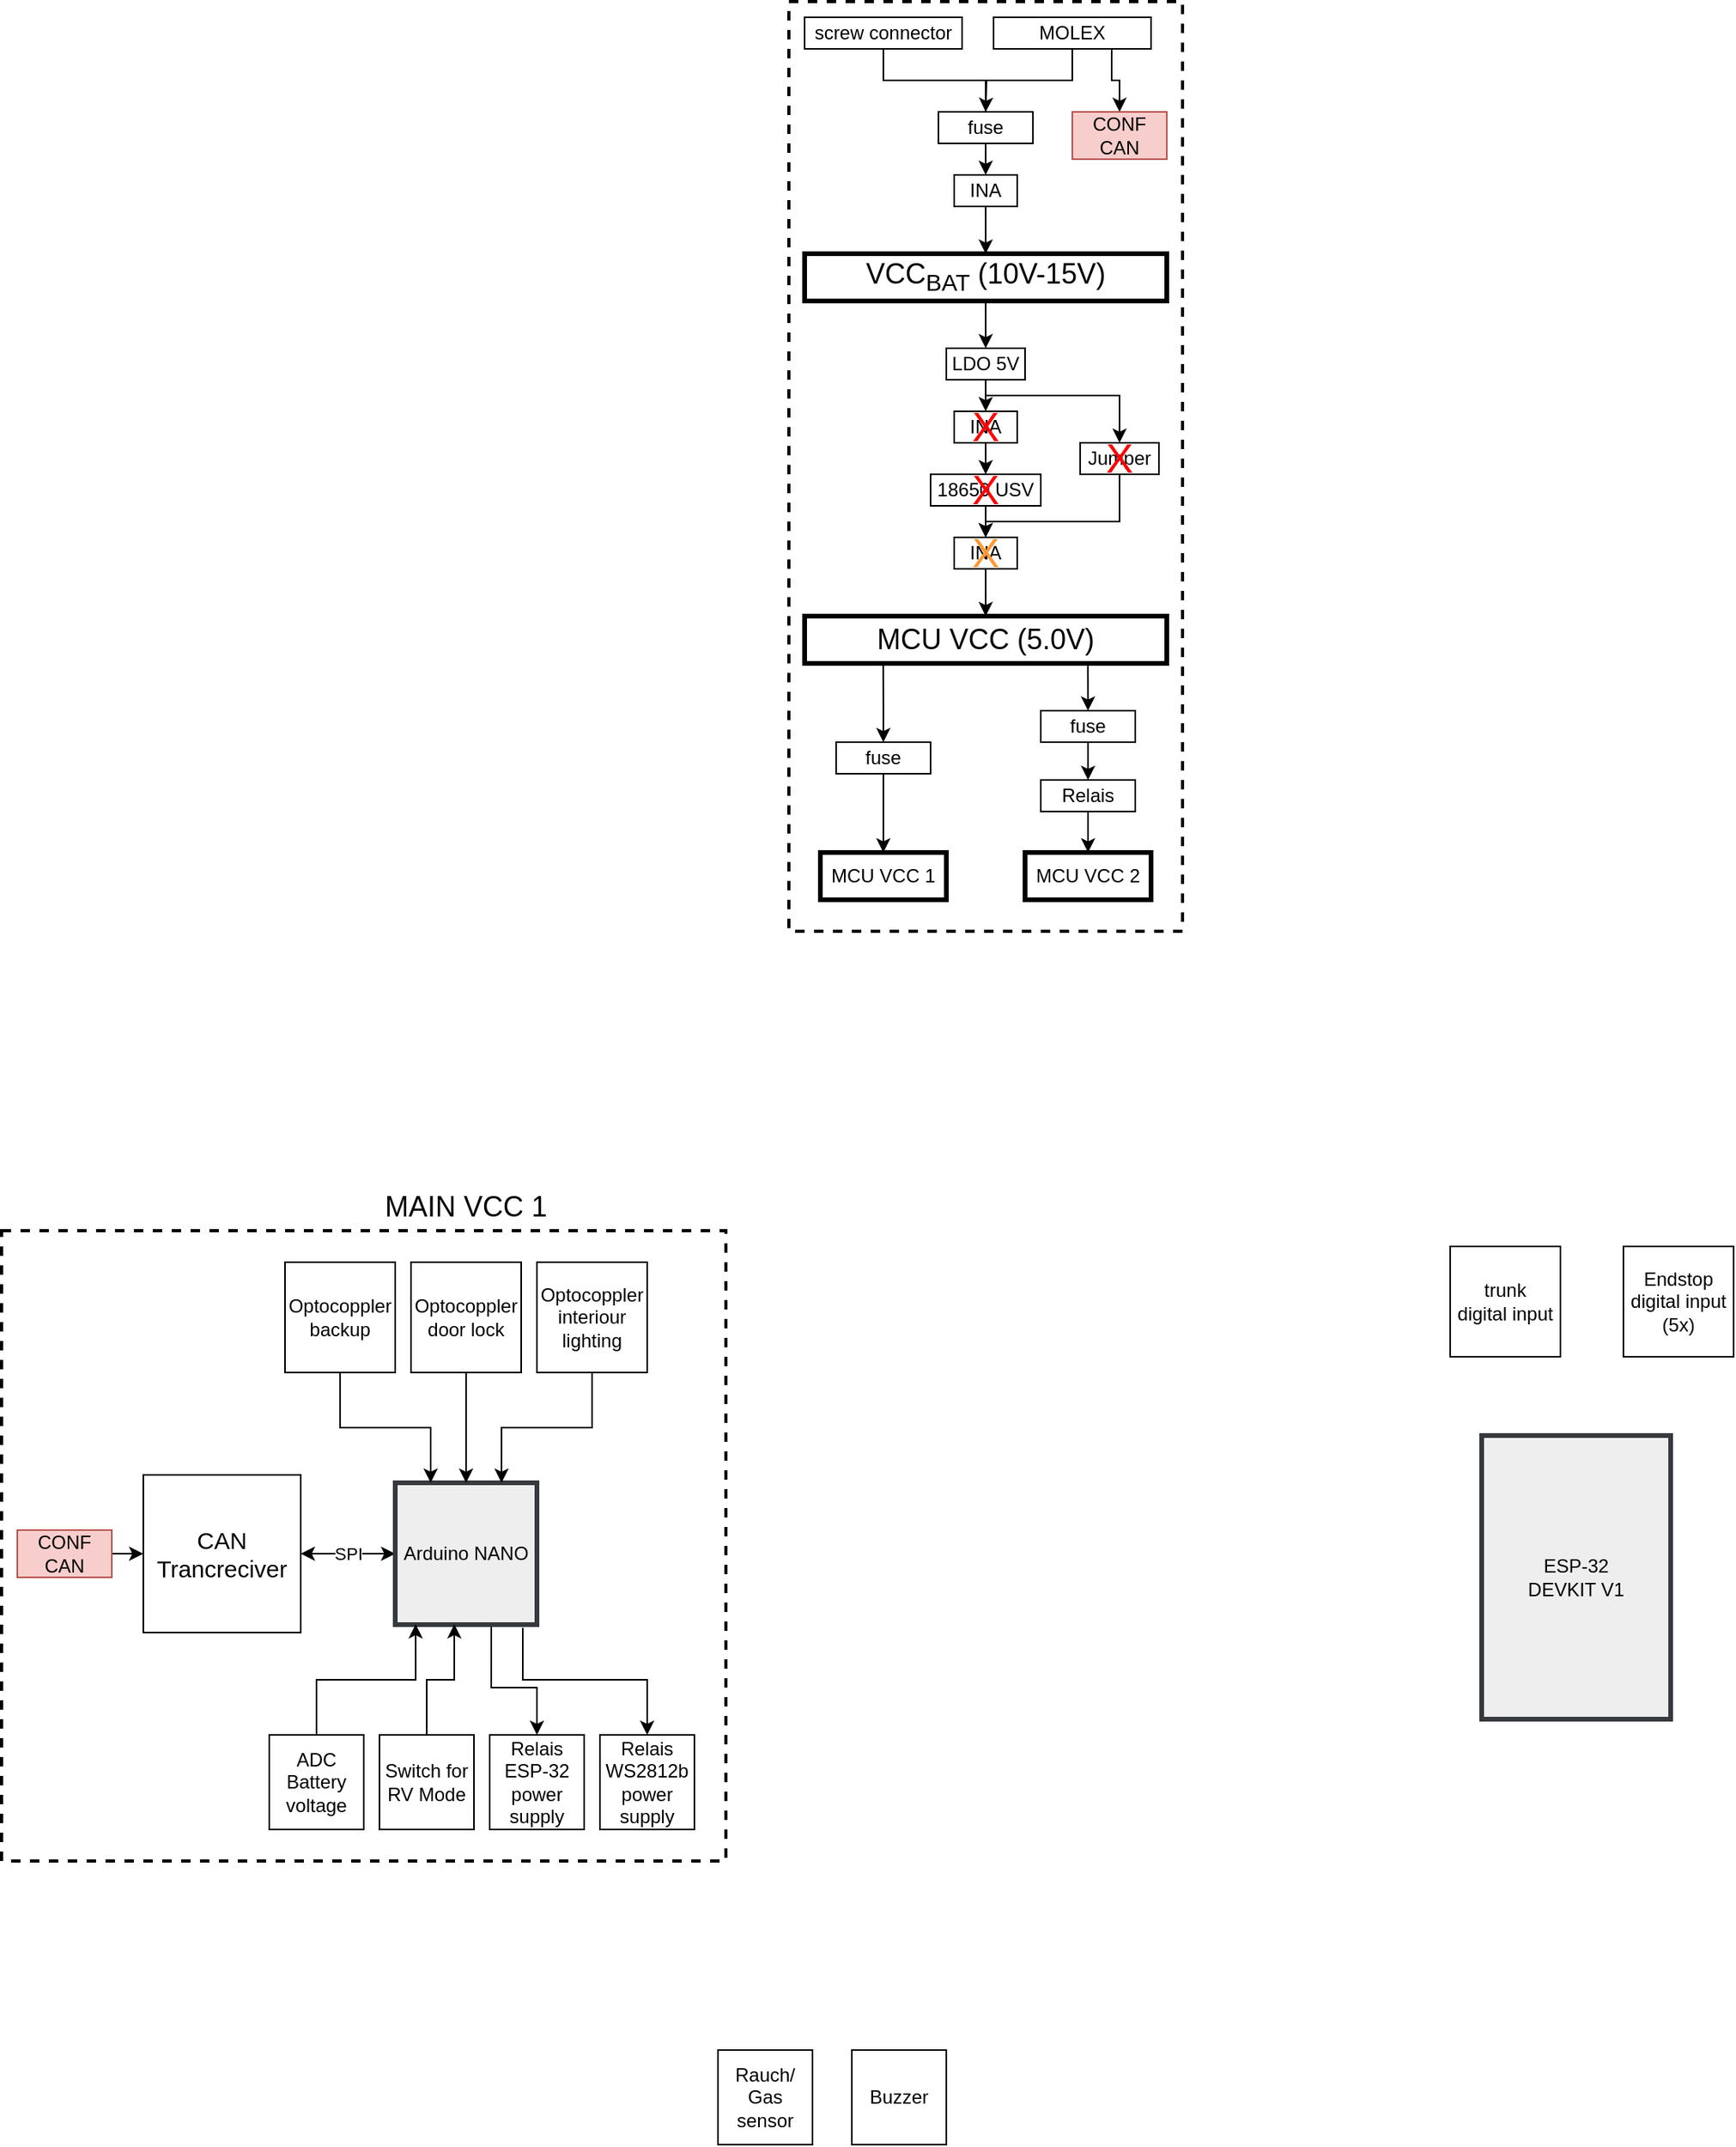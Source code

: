 <mxfile version="15.4.0" type="device"><diagram id="4b2EHveCRg7qtMMWKrIu" name="Page-1"><mxGraphModel dx="1389" dy="1628" grid="1" gridSize="10" guides="1" tooltips="1" connect="1" arrows="1" fold="1" page="1" pageScale="1" pageWidth="850" pageHeight="1100" math="0" shadow="0"><root><mxCell id="0"/><mxCell id="1" parent="0"/><mxCell id="3DQDU3sl3tYUoWNnXIDJ-59" value="" style="rounded=0;whiteSpace=wrap;html=1;dashed=1;strokeWidth=2;fillColor=none;" parent="1" vertex="1"><mxGeometry x="150" y="-630" width="250" height="590" as="geometry"/></mxCell><mxCell id="3DQDU3sl3tYUoWNnXIDJ-29" value="" style="rounded=0;whiteSpace=wrap;html=1;dashed=1;strokeWidth=2;fillColor=none;" parent="1" vertex="1"><mxGeometry x="-350" y="150" width="460" height="400" as="geometry"/></mxCell><mxCell id="MoELpxecewvGqeFs6RlD-1" value="ESP-32&lt;br&gt;DEVKIT V1" style="rounded=0;whiteSpace=wrap;html=1;strokeWidth=3;fillColor=#eeeeee;strokeColor=#36393d;" parent="1" vertex="1"><mxGeometry x="590" y="280" width="120" height="180" as="geometry"/></mxCell><mxCell id="1RiHzevST-ezmYe5bsRt-1" value="SPI" style="edgeStyle=orthogonalEdgeStyle;rounded=0;orthogonalLoop=1;jettySize=auto;html=1;exitX=0;exitY=0.5;exitDx=0;exitDy=0;entryX=1;entryY=0.5;entryDx=0;entryDy=0;startArrow=classic;startFill=1;" edge="1" parent="1" source="MoELpxecewvGqeFs6RlD-2" target="w-8rNrdx5RxBNiYITYcS-1"><mxGeometry relative="1" as="geometry"/></mxCell><mxCell id="MoELpxecewvGqeFs6RlD-2" value="Arduino NANO" style="rounded=0;whiteSpace=wrap;html=1;fillColor=#eeeeee;strokeColor=#36393d;strokeWidth=3;" parent="1" vertex="1"><mxGeometry x="-100" y="310" width="90" height="90" as="geometry"/></mxCell><mxCell id="3DQDU3sl3tYUoWNnXIDJ-4" style="edgeStyle=orthogonalEdgeStyle;rounded=0;orthogonalLoop=1;jettySize=auto;html=1;exitX=0.5;exitY=1;exitDx=0;exitDy=0;entryX=0.75;entryY=0;entryDx=0;entryDy=0;" parent="1" source="xBJoPVadhMb1XCBxMC2_-1" target="MoELpxecewvGqeFs6RlD-2" edge="1"><mxGeometry relative="1" as="geometry"/></mxCell><mxCell id="xBJoPVadhMb1XCBxMC2_-1" value="Optocoppler interiour lighting" style="rounded=0;whiteSpace=wrap;html=1;" parent="1" vertex="1"><mxGeometry x="-10" y="170" width="70" height="70" as="geometry"/></mxCell><mxCell id="3DQDU3sl3tYUoWNnXIDJ-5" style="edgeStyle=orthogonalEdgeStyle;rounded=0;orthogonalLoop=1;jettySize=auto;html=1;exitX=0.5;exitY=1;exitDx=0;exitDy=0;entryX=0.5;entryY=0;entryDx=0;entryDy=0;" parent="1" source="3DQDU3sl3tYUoWNnXIDJ-1" target="MoELpxecewvGqeFs6RlD-2" edge="1"><mxGeometry relative="1" as="geometry"/></mxCell><mxCell id="3DQDU3sl3tYUoWNnXIDJ-1" value="Optocoppler door lock" style="rounded=0;whiteSpace=wrap;html=1;" parent="1" vertex="1"><mxGeometry x="-90" y="170" width="70" height="70" as="geometry"/></mxCell><mxCell id="3DQDU3sl3tYUoWNnXIDJ-6" style="edgeStyle=orthogonalEdgeStyle;rounded=0;orthogonalLoop=1;jettySize=auto;html=1;exitX=0.5;exitY=1;exitDx=0;exitDy=0;entryX=0.25;entryY=0;entryDx=0;entryDy=0;" parent="1" source="3DQDU3sl3tYUoWNnXIDJ-2" target="MoELpxecewvGqeFs6RlD-2" edge="1"><mxGeometry relative="1" as="geometry"/></mxCell><mxCell id="3DQDU3sl3tYUoWNnXIDJ-2" value="Optocoppler backup" style="rounded=0;whiteSpace=wrap;html=1;" parent="1" vertex="1"><mxGeometry x="-170" y="170" width="70" height="70" as="geometry"/></mxCell><mxCell id="3DQDU3sl3tYUoWNnXIDJ-3" value="trunk&lt;br&gt;digital input" style="rounded=0;whiteSpace=wrap;html=1;" parent="1" vertex="1"><mxGeometry x="570" y="160" width="70" height="70" as="geometry"/></mxCell><mxCell id="3DQDU3sl3tYUoWNnXIDJ-65" style="edgeStyle=orthogonalEdgeStyle;rounded=0;orthogonalLoop=1;jettySize=auto;html=1;exitX=0.5;exitY=0;exitDx=0;exitDy=0;entryX=0.144;entryY=0.997;entryDx=0;entryDy=0;entryPerimeter=0;startArrow=none;startFill=0;endArrow=classic;endFill=1;" parent="1" source="3DQDU3sl3tYUoWNnXIDJ-7" target="MoELpxecewvGqeFs6RlD-2" edge="1"><mxGeometry relative="1" as="geometry"/></mxCell><mxCell id="3DQDU3sl3tYUoWNnXIDJ-7" value="ADC&lt;br&gt;Battery voltage" style="rounded=0;whiteSpace=wrap;html=1;" parent="1" vertex="1"><mxGeometry x="-180" y="470" width="60" height="60" as="geometry"/></mxCell><mxCell id="3DQDU3sl3tYUoWNnXIDJ-66" style="edgeStyle=orthogonalEdgeStyle;rounded=0;orthogonalLoop=1;jettySize=auto;html=1;exitX=0.5;exitY=0;exitDx=0;exitDy=0;entryX=0.678;entryY=1.016;entryDx=0;entryDy=0;entryPerimeter=0;startArrow=classic;startFill=1;endArrow=none;endFill=0;" parent="1" source="3DQDU3sl3tYUoWNnXIDJ-17" target="MoELpxecewvGqeFs6RlD-2" edge="1"><mxGeometry relative="1" as="geometry"><Array as="points"><mxPoint x="-10" y="440"/><mxPoint x="-39" y="440"/></Array></mxGeometry></mxCell><mxCell id="3DQDU3sl3tYUoWNnXIDJ-17" value="Relais&lt;br&gt;ESP-32&lt;br&gt;power supply" style="rounded=0;whiteSpace=wrap;html=1;" parent="1" vertex="1"><mxGeometry x="-40" y="470" width="60" height="60" as="geometry"/></mxCell><mxCell id="3DQDU3sl3tYUoWNnXIDJ-64" style="edgeStyle=orthogonalEdgeStyle;rounded=0;orthogonalLoop=1;jettySize=auto;html=1;exitX=0.5;exitY=0;exitDx=0;exitDy=0;entryX=0.9;entryY=1.022;entryDx=0;entryDy=0;entryPerimeter=0;startArrow=classic;startFill=1;endArrow=none;endFill=0;" parent="1" source="3DQDU3sl3tYUoWNnXIDJ-19" target="MoELpxecewvGqeFs6RlD-2" edge="1"><mxGeometry relative="1" as="geometry"/></mxCell><mxCell id="3DQDU3sl3tYUoWNnXIDJ-19" value="Relais&lt;br&gt;WS2812b&lt;br&gt;power supply" style="rounded=0;whiteSpace=wrap;html=1;" parent="1" vertex="1"><mxGeometry x="30" y="470" width="60" height="60" as="geometry"/></mxCell><mxCell id="3DQDU3sl3tYUoWNnXIDJ-31" value="&lt;font style=&quot;font-size: 18px&quot;&gt;MAIN VCC 1&lt;/font&gt;" style="text;html=1;strokeColor=none;fillColor=none;align=center;verticalAlign=middle;whiteSpace=wrap;rounded=0;dashed=1;strokeWidth=3;" parent="1" vertex="1"><mxGeometry x="-125" y="120" width="140" height="30" as="geometry"/></mxCell><mxCell id="3DQDU3sl3tYUoWNnXIDJ-33" value="&lt;span style=&quot;font-size: 18px&quot;&gt;MCU VCC (5.0V)&lt;/span&gt;" style="rounded=0;whiteSpace=wrap;html=1;strokeWidth=3;" parent="1" vertex="1"><mxGeometry x="160" y="-240" width="230" height="30" as="geometry"/></mxCell><mxCell id="3DQDU3sl3tYUoWNnXIDJ-39" style="edgeStyle=orthogonalEdgeStyle;rounded=0;orthogonalLoop=1;jettySize=auto;html=1;exitX=0.5;exitY=0;exitDx=0;exitDy=0;entryX=0.217;entryY=1.044;entryDx=0;entryDy=0;entryPerimeter=0;startArrow=classic;startFill=1;endArrow=none;endFill=0;" parent="1" source="3DQDU3sl3tYUoWNnXIDJ-34" target="3DQDU3sl3tYUoWNnXIDJ-33" edge="1"><mxGeometry relative="1" as="geometry"/></mxCell><mxCell id="3DQDU3sl3tYUoWNnXIDJ-44" style="edgeStyle=orthogonalEdgeStyle;rounded=0;orthogonalLoop=1;jettySize=auto;html=1;exitX=0.5;exitY=1;exitDx=0;exitDy=0;entryX=0.5;entryY=0;entryDx=0;entryDy=0;startArrow=none;startFill=0;endArrow=classic;endFill=1;" parent="1" source="3DQDU3sl3tYUoWNnXIDJ-34" target="3DQDU3sl3tYUoWNnXIDJ-43" edge="1"><mxGeometry relative="1" as="geometry"/></mxCell><mxCell id="3DQDU3sl3tYUoWNnXIDJ-34" value="fuse" style="rounded=0;whiteSpace=wrap;html=1;" parent="1" vertex="1"><mxGeometry x="180" y="-160" width="60" height="20" as="geometry"/></mxCell><mxCell id="3DQDU3sl3tYUoWNnXIDJ-40" style="edgeStyle=orthogonalEdgeStyle;rounded=0;orthogonalLoop=1;jettySize=auto;html=1;exitX=0.5;exitY=0;exitDx=0;exitDy=0;entryX=0.782;entryY=1.052;entryDx=0;entryDy=0;entryPerimeter=0;startArrow=classic;startFill=1;endArrow=none;endFill=0;" parent="1" source="3DQDU3sl3tYUoWNnXIDJ-38" target="3DQDU3sl3tYUoWNnXIDJ-33" edge="1"><mxGeometry relative="1" as="geometry"/></mxCell><mxCell id="3DQDU3sl3tYUoWNnXIDJ-47" value="" style="edgeStyle=orthogonalEdgeStyle;rounded=0;orthogonalLoop=1;jettySize=auto;html=1;startArrow=none;startFill=0;endArrow=classic;endFill=1;" parent="1" source="3DQDU3sl3tYUoWNnXIDJ-38" target="3DQDU3sl3tYUoWNnXIDJ-46" edge="1"><mxGeometry relative="1" as="geometry"/></mxCell><mxCell id="3DQDU3sl3tYUoWNnXIDJ-38" value="fuse" style="rounded=0;whiteSpace=wrap;html=1;" parent="1" vertex="1"><mxGeometry x="310" y="-180" width="60" height="20" as="geometry"/></mxCell><mxCell id="3DQDU3sl3tYUoWNnXIDJ-43" value="MCU VCC 1" style="rounded=0;whiteSpace=wrap;html=1;strokeWidth=3;" parent="1" vertex="1"><mxGeometry x="170" y="-90" width="80" height="30" as="geometry"/></mxCell><mxCell id="3DQDU3sl3tYUoWNnXIDJ-45" value="MCU&amp;nbsp;VCC 2" style="rounded=0;whiteSpace=wrap;html=1;strokeWidth=3;" parent="1" vertex="1"><mxGeometry x="300" y="-90" width="80" height="30" as="geometry"/></mxCell><mxCell id="3DQDU3sl3tYUoWNnXIDJ-48" value="" style="edgeStyle=orthogonalEdgeStyle;rounded=0;orthogonalLoop=1;jettySize=auto;html=1;startArrow=none;startFill=0;endArrow=classic;endFill=1;" parent="1" source="3DQDU3sl3tYUoWNnXIDJ-46" target="3DQDU3sl3tYUoWNnXIDJ-45" edge="1"><mxGeometry relative="1" as="geometry"/></mxCell><mxCell id="3DQDU3sl3tYUoWNnXIDJ-46" value="Relais" style="rounded=0;whiteSpace=wrap;html=1;" parent="1" vertex="1"><mxGeometry x="310" y="-136" width="60" height="20" as="geometry"/></mxCell><mxCell id="3DQDU3sl3tYUoWNnXIDJ-58" style="edgeStyle=orthogonalEdgeStyle;rounded=0;orthogonalLoop=1;jettySize=auto;html=1;exitX=0.5;exitY=1;exitDx=0;exitDy=0;entryX=0.5;entryY=0;entryDx=0;entryDy=0;startArrow=none;startFill=0;endArrow=classic;endFill=1;" parent="1" source="3DQDU3sl3tYUoWNnXIDJ-49" edge="1"><mxGeometry relative="1" as="geometry"><mxPoint x="275" y="-560" as="targetPoint"/></mxGeometry></mxCell><mxCell id="3DQDU3sl3tYUoWNnXIDJ-49" value="screw connector" style="rounded=0;whiteSpace=wrap;html=1;" parent="1" vertex="1"><mxGeometry x="160" y="-620" width="100" height="20" as="geometry"/></mxCell><mxCell id="1RiHzevST-ezmYe5bsRt-3" style="edgeStyle=orthogonalEdgeStyle;rounded=0;orthogonalLoop=1;jettySize=auto;html=1;exitX=0.75;exitY=1;exitDx=0;exitDy=0;entryX=0.5;entryY=0;entryDx=0;entryDy=0;startArrow=none;startFill=0;" edge="1" parent="1" source="3DQDU3sl3tYUoWNnXIDJ-50" target="1RiHzevST-ezmYe5bsRt-2"><mxGeometry relative="1" as="geometry"/></mxCell><mxCell id="3DQDU3sl3tYUoWNnXIDJ-50" value="MOLEX" style="rounded=0;whiteSpace=wrap;html=1;" parent="1" vertex="1"><mxGeometry x="280" y="-620" width="100" height="20" as="geometry"/></mxCell><mxCell id="3DQDU3sl3tYUoWNnXIDJ-57" style="edgeStyle=orthogonalEdgeStyle;rounded=0;orthogonalLoop=1;jettySize=auto;html=1;exitX=0.5;exitY=0;exitDx=0;exitDy=0;entryX=0.5;entryY=1;entryDx=0;entryDy=0;startArrow=none;startFill=0;endArrow=none;endFill=0;" parent="1" target="3DQDU3sl3tYUoWNnXIDJ-50" edge="1"><mxGeometry relative="1" as="geometry"><mxPoint x="275" y="-560" as="sourcePoint"/><Array as="points"><mxPoint x="275" y="-580"/><mxPoint x="330" y="-580"/></Array></mxGeometry></mxCell><mxCell id="1RiHzevST-ezmYe5bsRt-20" style="edgeStyle=orthogonalEdgeStyle;rounded=0;orthogonalLoop=1;jettySize=auto;html=1;exitX=0.5;exitY=1;exitDx=0;exitDy=0;entryX=0.5;entryY=0;entryDx=0;entryDy=0;startArrow=none;startFill=0;" edge="1" parent="1" source="3DQDU3sl3tYUoWNnXIDJ-54" target="1RiHzevST-ezmYe5bsRt-19"><mxGeometry relative="1" as="geometry"/></mxCell><mxCell id="3DQDU3sl3tYUoWNnXIDJ-54" value="INA" style="rounded=0;whiteSpace=wrap;html=1;" parent="1" vertex="1"><mxGeometry x="255" y="-520" width="40" height="20" as="geometry"/></mxCell><mxCell id="3DQDU3sl3tYUoWNnXIDJ-60" value="Endstop&lt;br&gt;digital input&lt;br&gt;(5x)" style="rounded=0;whiteSpace=wrap;html=1;" parent="1" vertex="1"><mxGeometry x="680" y="160" width="70" height="70" as="geometry"/></mxCell><mxCell id="3DQDU3sl3tYUoWNnXIDJ-61" value="Rauch/ Gas sensor" style="rounded=0;whiteSpace=wrap;html=1;" parent="1" vertex="1"><mxGeometry x="105" y="670" width="60" height="60" as="geometry"/></mxCell><mxCell id="3DQDU3sl3tYUoWNnXIDJ-62" value="Buzzer" style="rounded=0;whiteSpace=wrap;html=1;" parent="1" vertex="1"><mxGeometry x="190" y="670" width="60" height="60" as="geometry"/></mxCell><mxCell id="3DQDU3sl3tYUoWNnXIDJ-67" style="edgeStyle=orthogonalEdgeStyle;rounded=0;orthogonalLoop=1;jettySize=auto;html=1;exitX=0.5;exitY=0;exitDx=0;exitDy=0;entryX=0.417;entryY=0.997;entryDx=0;entryDy=0;entryPerimeter=0;startArrow=none;startFill=0;endArrow=classic;endFill=1;" parent="1" source="3DQDU3sl3tYUoWNnXIDJ-63" target="MoELpxecewvGqeFs6RlD-2" edge="1"><mxGeometry relative="1" as="geometry"/></mxCell><mxCell id="3DQDU3sl3tYUoWNnXIDJ-63" value="Switch for RV Mode" style="rounded=0;whiteSpace=wrap;html=1;" parent="1" vertex="1"><mxGeometry x="-110" y="470" width="60" height="60" as="geometry"/></mxCell><mxCell id="1RiHzevST-ezmYe5bsRt-13" style="edgeStyle=orthogonalEdgeStyle;rounded=0;orthogonalLoop=1;jettySize=auto;html=1;exitX=0.5;exitY=1;exitDx=0;exitDy=0;entryX=0.5;entryY=0;entryDx=0;entryDy=0;startArrow=none;startFill=0;" edge="1" parent="1" source="3DQDU3sl3tYUoWNnXIDJ-68" target="3DQDU3sl3tYUoWNnXIDJ-33"><mxGeometry relative="1" as="geometry"/></mxCell><mxCell id="3DQDU3sl3tYUoWNnXIDJ-68" value="INA" style="rounded=0;whiteSpace=wrap;html=1;" parent="1" vertex="1"><mxGeometry x="255" y="-290" width="40" height="20" as="geometry"/></mxCell><mxCell id="1RiHzevST-ezmYe5bsRt-17" style="edgeStyle=orthogonalEdgeStyle;rounded=0;orthogonalLoop=1;jettySize=auto;html=1;exitX=0.5;exitY=1;exitDx=0;exitDy=0;entryX=0.5;entryY=0;entryDx=0;entryDy=0;startArrow=none;startFill=0;" edge="1" parent="1" source="3DQDU3sl3tYUoWNnXIDJ-70" target="1RiHzevST-ezmYe5bsRt-9"><mxGeometry relative="1" as="geometry"/></mxCell><mxCell id="1RiHzevST-ezmYe5bsRt-18" style="edgeStyle=orthogonalEdgeStyle;rounded=0;orthogonalLoop=1;jettySize=auto;html=1;exitX=0.5;exitY=1;exitDx=0;exitDy=0;entryX=0.5;entryY=0;entryDx=0;entryDy=0;startArrow=none;startFill=0;" edge="1" parent="1" source="3DQDU3sl3tYUoWNnXIDJ-70" target="w-8rNrdx5RxBNiYITYcS-3"><mxGeometry relative="1" as="geometry"><Array as="points"><mxPoint x="275" y="-380"/><mxPoint x="360" y="-380"/></Array></mxGeometry></mxCell><mxCell id="3DQDU3sl3tYUoWNnXIDJ-70" value="LDO 5V" style="rounded=0;whiteSpace=wrap;html=1;" parent="1" vertex="1"><mxGeometry x="250" y="-410" width="50" height="20" as="geometry"/></mxCell><mxCell id="1RiHzevST-ezmYe5bsRt-12" style="edgeStyle=orthogonalEdgeStyle;rounded=0;orthogonalLoop=1;jettySize=auto;html=1;exitX=0.5;exitY=1;exitDx=0;exitDy=0;entryX=0.5;entryY=0;entryDx=0;entryDy=0;startArrow=none;startFill=0;" edge="1" parent="1" source="3DQDU3sl3tYUoWNnXIDJ-72" target="3DQDU3sl3tYUoWNnXIDJ-68"><mxGeometry relative="1" as="geometry"/></mxCell><mxCell id="3DQDU3sl3tYUoWNnXIDJ-72" value="18650 USV" style="rounded=0;whiteSpace=wrap;html=1;" parent="1" vertex="1"><mxGeometry x="240" y="-330" width="70" height="20" as="geometry"/></mxCell><mxCell id="w-8rNrdx5RxBNiYITYcS-1" value="&lt;font style=&quot;font-size: 15px&quot;&gt;CAN&lt;br&gt;Trancreciver&lt;/font&gt;" style="rounded=0;whiteSpace=wrap;html=1;" parent="1" vertex="1"><mxGeometry x="-260" y="305" width="100" height="100" as="geometry"/></mxCell><mxCell id="1RiHzevST-ezmYe5bsRt-16" style="edgeStyle=orthogonalEdgeStyle;rounded=0;orthogonalLoop=1;jettySize=auto;html=1;exitX=0.5;exitY=1;exitDx=0;exitDy=0;entryX=0.5;entryY=0;entryDx=0;entryDy=0;startArrow=none;startFill=0;" edge="1" parent="1" source="w-8rNrdx5RxBNiYITYcS-3" target="3DQDU3sl3tYUoWNnXIDJ-68"><mxGeometry relative="1" as="geometry"><Array as="points"><mxPoint x="360" y="-300"/><mxPoint x="275" y="-300"/></Array></mxGeometry></mxCell><mxCell id="w-8rNrdx5RxBNiYITYcS-3" value="Jumper" style="rounded=0;whiteSpace=wrap;html=1;" parent="1" vertex="1"><mxGeometry x="335" y="-350" width="50" height="20" as="geometry"/></mxCell><mxCell id="w-8rNrdx5RxBNiYITYcS-6" style="edgeStyle=orthogonalEdgeStyle;rounded=0;orthogonalLoop=1;jettySize=auto;html=1;exitX=0.5;exitY=1;exitDx=0;exitDy=0;entryX=0.5;entryY=0;entryDx=0;entryDy=0;endArrow=classic;endFill=1;" parent="1" source="w-8rNrdx5RxBNiYITYcS-4" target="3DQDU3sl3tYUoWNnXIDJ-54" edge="1"><mxGeometry relative="1" as="geometry"/></mxCell><mxCell id="w-8rNrdx5RxBNiYITYcS-4" value="fuse" style="rounded=0;whiteSpace=wrap;html=1;" parent="1" vertex="1"><mxGeometry x="245" y="-560" width="60" height="20" as="geometry"/></mxCell><mxCell id="1RiHzevST-ezmYe5bsRt-2" value="CONF CAN" style="rounded=0;whiteSpace=wrap;html=1;fillColor=#f8cecc;strokeColor=#b85450;" vertex="1" parent="1"><mxGeometry x="330" y="-560" width="60" height="30" as="geometry"/></mxCell><mxCell id="1RiHzevST-ezmYe5bsRt-5" style="edgeStyle=orthogonalEdgeStyle;rounded=0;orthogonalLoop=1;jettySize=auto;html=1;exitX=1;exitY=0.5;exitDx=0;exitDy=0;entryX=0;entryY=0.5;entryDx=0;entryDy=0;startArrow=none;startFill=0;" edge="1" parent="1" source="1RiHzevST-ezmYe5bsRt-4" target="w-8rNrdx5RxBNiYITYcS-1"><mxGeometry relative="1" as="geometry"/></mxCell><mxCell id="1RiHzevST-ezmYe5bsRt-4" value="CONF CAN" style="rounded=0;whiteSpace=wrap;html=1;fillColor=#f8cecc;strokeColor=#b85450;" vertex="1" parent="1"><mxGeometry x="-340" y="340" width="60" height="30" as="geometry"/></mxCell><mxCell id="1RiHzevST-ezmYe5bsRt-10" style="edgeStyle=orthogonalEdgeStyle;rounded=0;orthogonalLoop=1;jettySize=auto;html=1;exitX=0.5;exitY=1;exitDx=0;exitDy=0;entryX=0.5;entryY=0;entryDx=0;entryDy=0;startArrow=none;startFill=0;" edge="1" parent="1" source="1RiHzevST-ezmYe5bsRt-9" target="3DQDU3sl3tYUoWNnXIDJ-72"><mxGeometry relative="1" as="geometry"/></mxCell><mxCell id="1RiHzevST-ezmYe5bsRt-9" value="INA" style="rounded=0;whiteSpace=wrap;html=1;" vertex="1" parent="1"><mxGeometry x="255" y="-370" width="40" height="20" as="geometry"/></mxCell><mxCell id="1RiHzevST-ezmYe5bsRt-21" style="edgeStyle=orthogonalEdgeStyle;rounded=0;orthogonalLoop=1;jettySize=auto;html=1;exitX=0.5;exitY=1;exitDx=0;exitDy=0;entryX=0.5;entryY=0;entryDx=0;entryDy=0;startArrow=none;startFill=0;" edge="1" parent="1" source="1RiHzevST-ezmYe5bsRt-19" target="3DQDU3sl3tYUoWNnXIDJ-70"><mxGeometry relative="1" as="geometry"/></mxCell><mxCell id="1RiHzevST-ezmYe5bsRt-19" value="&lt;span style=&quot;font-size: 18px&quot;&gt;VCC&lt;sub&gt;BAT&lt;/sub&gt; (10V-15V)&lt;/span&gt;" style="rounded=0;whiteSpace=wrap;html=1;strokeWidth=3;" vertex="1" parent="1"><mxGeometry x="160" y="-470" width="230" height="30" as="geometry"/></mxCell><mxCell id="1RiHzevST-ezmYe5bsRt-23" value="&lt;font style=&quot;font-size: 26px&quot; color=&quot;#ff0000&quot;&gt;X&lt;/font&gt;" style="text;html=1;strokeColor=none;fillColor=none;align=center;verticalAlign=middle;whiteSpace=wrap;rounded=0;" vertex="1" parent="1"><mxGeometry x="245" y="-375" width="60" height="30" as="geometry"/></mxCell><mxCell id="1RiHzevST-ezmYe5bsRt-24" value="&lt;font style=&quot;font-size: 26px&quot; color=&quot;#ff9933&quot;&gt;X&lt;/font&gt;" style="text;html=1;strokeColor=none;fillColor=none;align=center;verticalAlign=middle;whiteSpace=wrap;rounded=0;" vertex="1" parent="1"><mxGeometry x="245" y="-295" width="60" height="30" as="geometry"/></mxCell><mxCell id="1RiHzevST-ezmYe5bsRt-25" value="&lt;font style=&quot;font-size: 26px&quot; color=&quot;#ff0000&quot;&gt;X&lt;/font&gt;" style="text;html=1;strokeColor=none;fillColor=none;align=center;verticalAlign=middle;whiteSpace=wrap;rounded=0;" vertex="1" parent="1"><mxGeometry x="245" y="-335" width="60" height="30" as="geometry"/></mxCell><mxCell id="1RiHzevST-ezmYe5bsRt-26" value="&lt;font style=&quot;font-size: 26px&quot; color=&quot;#ff0000&quot;&gt;X&lt;/font&gt;" style="text;html=1;strokeColor=none;fillColor=none;align=center;verticalAlign=middle;whiteSpace=wrap;rounded=0;" vertex="1" parent="1"><mxGeometry x="330" y="-355" width="60" height="30" as="geometry"/></mxCell></root></mxGraphModel></diagram></mxfile>